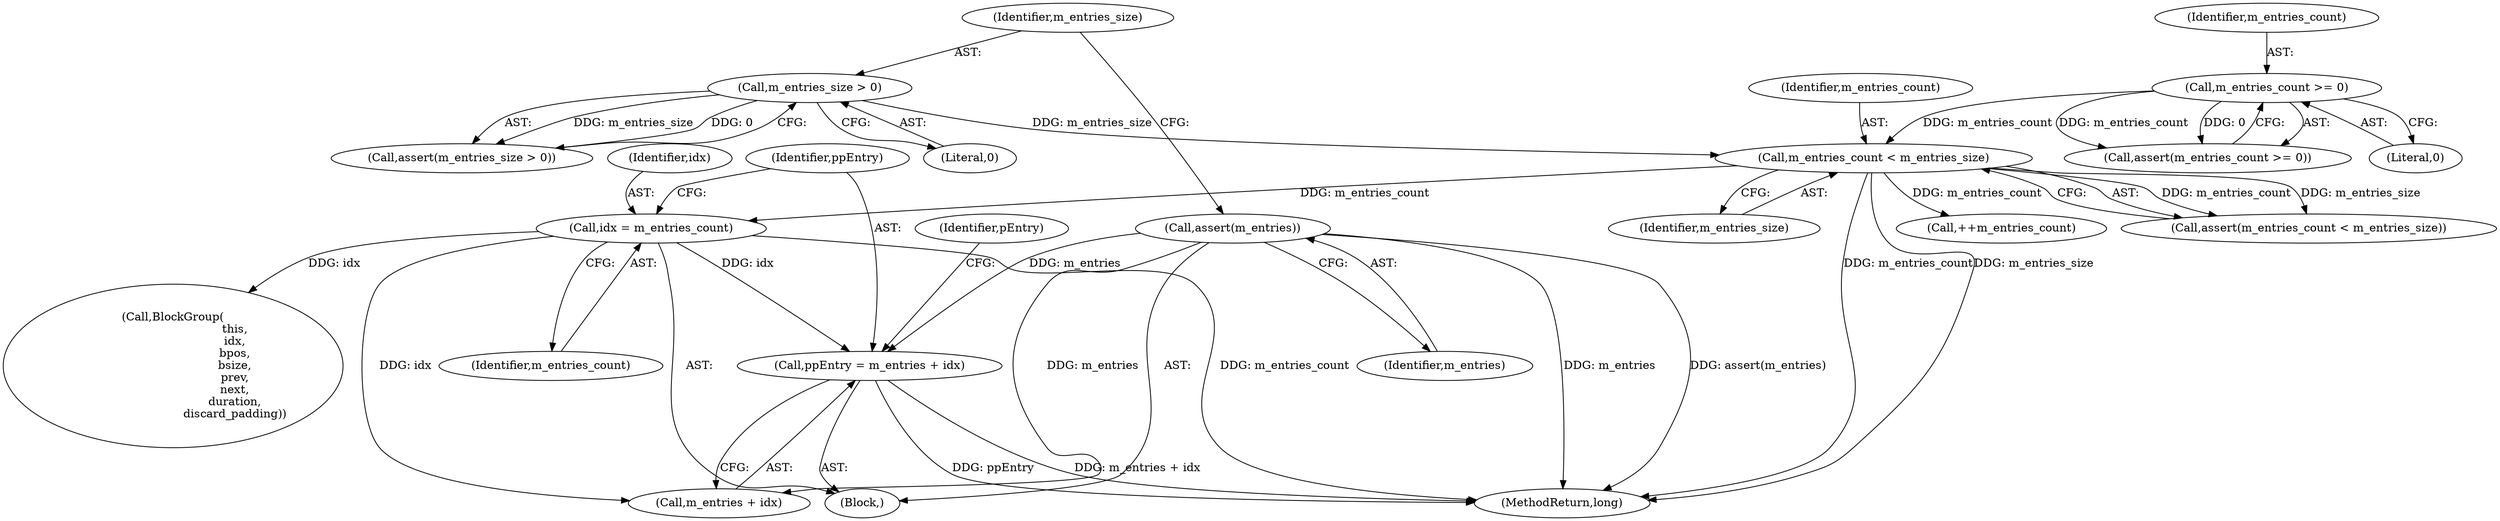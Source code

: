 digraph "1_Android_04839626ed859623901ebd3a5fd483982186b59d_20@integer" {
"1000326" [label="(Call,ppEntry = m_entries + idx)"];
"1000122" [label="(Call,assert(m_entries))"];
"1000323" [label="(Call,idx = m_entries_count)"];
"1000133" [label="(Call,m_entries_count < m_entries_size)"];
"1000129" [label="(Call,m_entries_count >= 0)"];
"1000125" [label="(Call,m_entries_size > 0)"];
"1000368" [label="(Call,++m_entries_count)"];
"1000327" [label="(Identifier,ppEntry)"];
"1000127" [label="(Literal,0)"];
"1000123" [label="(Identifier,m_entries)"];
"1000328" [label="(Call,m_entries + idx)"];
"1000134" [label="(Identifier,m_entries_count)"];
"1000130" [label="(Identifier,m_entries_count)"];
"1000324" [label="(Identifier,idx)"];
"1000126" [label="(Identifier,m_entries_size)"];
"1000133" [label="(Call,m_entries_count < m_entries_size)"];
"1000323" [label="(Call,idx = m_entries_count)"];
"1000325" [label="(Identifier,m_entries_count)"];
"1000379" [label="(MethodReturn,long)"];
"1000131" [label="(Literal,0)"];
"1000132" [label="(Call,assert(m_entries_count < m_entries_size))"];
"1000125" [label="(Call,m_entries_size > 0)"];
"1000129" [label="(Call,m_entries_count >= 0)"];
"1000338" [label="(Call,BlockGroup(\n                                  this,\n                                  idx,\n                                  bpos,\n                                  bsize,\n                                  prev,\n                                  next,\n                                  duration,\n                                  discard_padding))"];
"1000135" [label="(Identifier,m_entries_size)"];
"1000124" [label="(Call,assert(m_entries_size > 0))"];
"1000128" [label="(Call,assert(m_entries_count >= 0))"];
"1000333" [label="(Identifier,pEntry)"];
"1000122" [label="(Call,assert(m_entries))"];
"1000121" [label="(Block,)"];
"1000326" [label="(Call,ppEntry = m_entries + idx)"];
"1000326" -> "1000121"  [label="AST: "];
"1000326" -> "1000328"  [label="CFG: "];
"1000327" -> "1000326"  [label="AST: "];
"1000328" -> "1000326"  [label="AST: "];
"1000333" -> "1000326"  [label="CFG: "];
"1000326" -> "1000379"  [label="DDG: m_entries + idx"];
"1000326" -> "1000379"  [label="DDG: ppEntry"];
"1000122" -> "1000326"  [label="DDG: m_entries"];
"1000323" -> "1000326"  [label="DDG: idx"];
"1000122" -> "1000121"  [label="AST: "];
"1000122" -> "1000123"  [label="CFG: "];
"1000123" -> "1000122"  [label="AST: "];
"1000126" -> "1000122"  [label="CFG: "];
"1000122" -> "1000379"  [label="DDG: m_entries"];
"1000122" -> "1000379"  [label="DDG: assert(m_entries)"];
"1000122" -> "1000328"  [label="DDG: m_entries"];
"1000323" -> "1000121"  [label="AST: "];
"1000323" -> "1000325"  [label="CFG: "];
"1000324" -> "1000323"  [label="AST: "];
"1000325" -> "1000323"  [label="AST: "];
"1000327" -> "1000323"  [label="CFG: "];
"1000323" -> "1000379"  [label="DDG: m_entries_count"];
"1000133" -> "1000323"  [label="DDG: m_entries_count"];
"1000323" -> "1000328"  [label="DDG: idx"];
"1000323" -> "1000338"  [label="DDG: idx"];
"1000133" -> "1000132"  [label="AST: "];
"1000133" -> "1000135"  [label="CFG: "];
"1000134" -> "1000133"  [label="AST: "];
"1000135" -> "1000133"  [label="AST: "];
"1000132" -> "1000133"  [label="CFG: "];
"1000133" -> "1000379"  [label="DDG: m_entries_count"];
"1000133" -> "1000379"  [label="DDG: m_entries_size"];
"1000133" -> "1000132"  [label="DDG: m_entries_count"];
"1000133" -> "1000132"  [label="DDG: m_entries_size"];
"1000129" -> "1000133"  [label="DDG: m_entries_count"];
"1000125" -> "1000133"  [label="DDG: m_entries_size"];
"1000133" -> "1000368"  [label="DDG: m_entries_count"];
"1000129" -> "1000128"  [label="AST: "];
"1000129" -> "1000131"  [label="CFG: "];
"1000130" -> "1000129"  [label="AST: "];
"1000131" -> "1000129"  [label="AST: "];
"1000128" -> "1000129"  [label="CFG: "];
"1000129" -> "1000128"  [label="DDG: m_entries_count"];
"1000129" -> "1000128"  [label="DDG: 0"];
"1000125" -> "1000124"  [label="AST: "];
"1000125" -> "1000127"  [label="CFG: "];
"1000126" -> "1000125"  [label="AST: "];
"1000127" -> "1000125"  [label="AST: "];
"1000124" -> "1000125"  [label="CFG: "];
"1000125" -> "1000124"  [label="DDG: m_entries_size"];
"1000125" -> "1000124"  [label="DDG: 0"];
}
